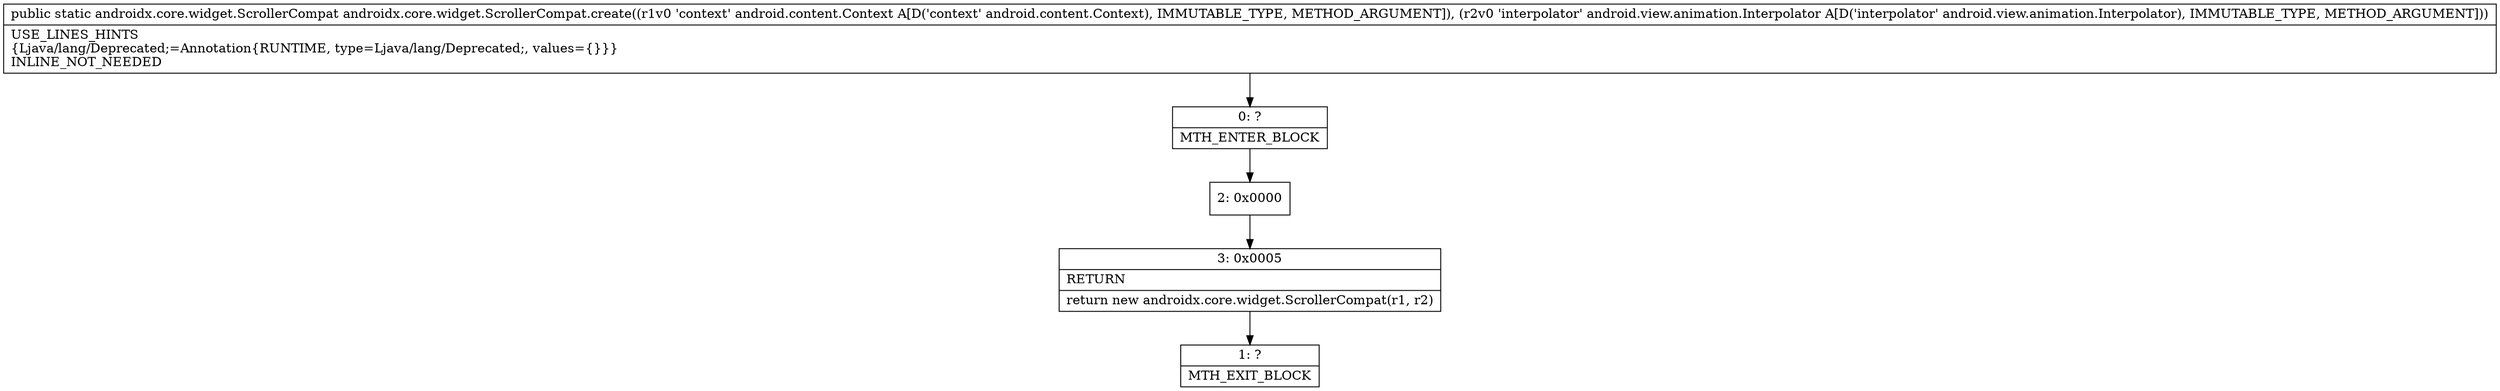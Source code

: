digraph "CFG forandroidx.core.widget.ScrollerCompat.create(Landroid\/content\/Context;Landroid\/view\/animation\/Interpolator;)Landroidx\/core\/widget\/ScrollerCompat;" {
Node_0 [shape=record,label="{0\:\ ?|MTH_ENTER_BLOCK\l}"];
Node_2 [shape=record,label="{2\:\ 0x0000}"];
Node_3 [shape=record,label="{3\:\ 0x0005|RETURN\l|return new androidx.core.widget.ScrollerCompat(r1, r2)\l}"];
Node_1 [shape=record,label="{1\:\ ?|MTH_EXIT_BLOCK\l}"];
MethodNode[shape=record,label="{public static androidx.core.widget.ScrollerCompat androidx.core.widget.ScrollerCompat.create((r1v0 'context' android.content.Context A[D('context' android.content.Context), IMMUTABLE_TYPE, METHOD_ARGUMENT]), (r2v0 'interpolator' android.view.animation.Interpolator A[D('interpolator' android.view.animation.Interpolator), IMMUTABLE_TYPE, METHOD_ARGUMENT]))  | USE_LINES_HINTS\l\{Ljava\/lang\/Deprecated;=Annotation\{RUNTIME, type=Ljava\/lang\/Deprecated;, values=\{\}\}\}\lINLINE_NOT_NEEDED\l}"];
MethodNode -> Node_0;Node_0 -> Node_2;
Node_2 -> Node_3;
Node_3 -> Node_1;
}

